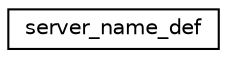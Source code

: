 digraph "Graphical Class Hierarchy"
{
  edge [fontname="Helvetica",fontsize="10",labelfontname="Helvetica",labelfontsize="10"];
  node [fontname="Helvetica",fontsize="10",shape=record];
  rankdir="LR";
  Node0 [label="server_name_def",height=0.2,width=0.4,color="black", fillcolor="white", style="filled",URL="$structserver__name__def.html"];
}
